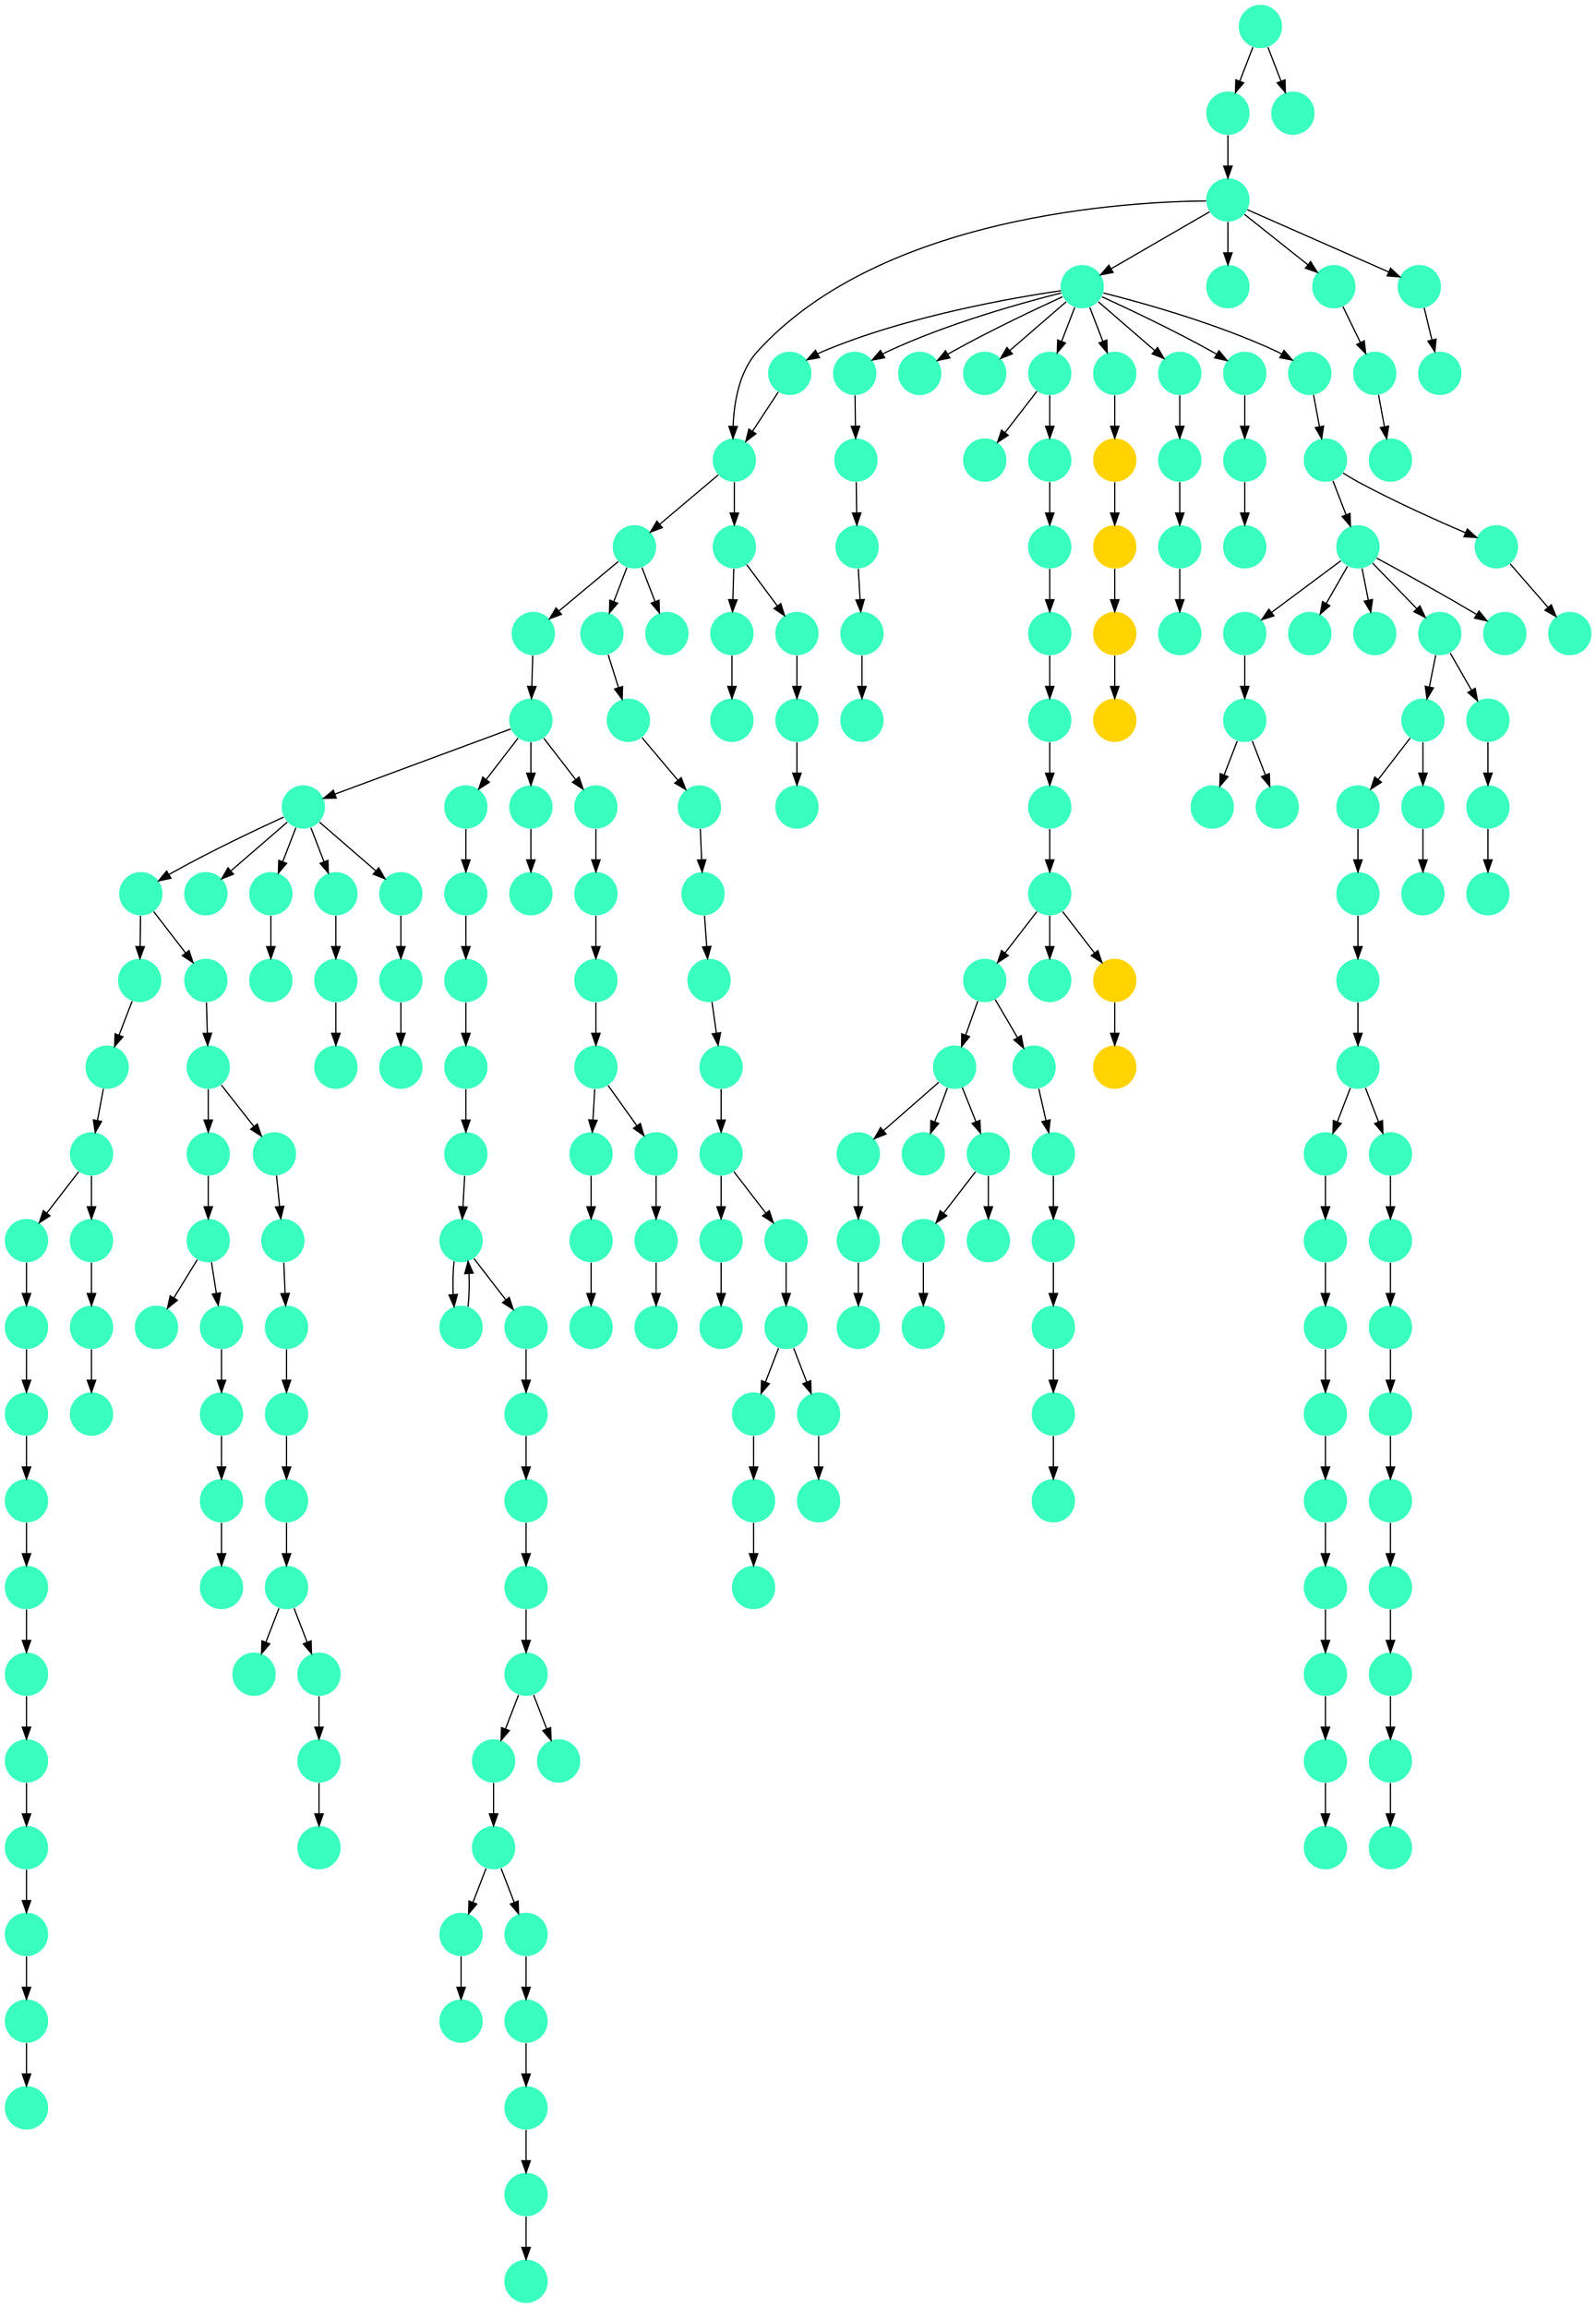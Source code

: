 digraph{
0 [tooltip = "K", penwidth = 0, style = filled, fillcolor = "#39ffbe", shape = circle, label = ""]
1 [tooltip = "K", penwidth = 0, style = filled, fillcolor = "#39ffbe", shape = circle, label = ""]
2 [tooltip = "K", penwidth = 0, style = filled, fillcolor = "#39ffbe", shape = circle, label = ""]
3 [tooltip = "K", penwidth = 0, style = filled, fillcolor = "#39ffbe", shape = circle, label = ""]
4 [tooltip = "Q", penwidth = 0, style = filled, fillcolor = "#ffd300", shape = circle, label = ""]
5 [tooltip = "K", penwidth = 0, style = filled, fillcolor = "#39ffbe", shape = circle, label = ""]
6 [tooltip = "K", penwidth = 0, style = filled, fillcolor = "#39ffbe", shape = circle, label = ""]
7 [tooltip = "K", penwidth = 0, style = filled, fillcolor = "#39ffbe", shape = circle, label = ""]
8 [tooltip = "K", penwidth = 0, style = filled, fillcolor = "#39ffbe", shape = circle, label = ""]
9 [tooltip = "K", penwidth = 0, style = filled, fillcolor = "#39ffbe", shape = circle, label = ""]
10 [tooltip = "K", penwidth = 0, style = filled, fillcolor = "#39ffbe", shape = circle, label = ""]
11 [tooltip = "K", penwidth = 0, style = filled, fillcolor = "#39ffbe", shape = circle, label = ""]
12 [tooltip = "K", penwidth = 0, style = filled, fillcolor = "#39ffbe", shape = circle, label = ""]
13 [tooltip = "K", penwidth = 0, style = filled, fillcolor = "#39ffbe", shape = circle, label = ""]
14 [tooltip = "K", penwidth = 0, style = filled, fillcolor = "#39ffbe", shape = circle, label = ""]
15 [tooltip = "Q", penwidth = 0, style = filled, fillcolor = "#ffd300", shape = circle, label = ""]
16 [tooltip = "K", penwidth = 0, style = filled, fillcolor = "#39ffbe", shape = circle, label = ""]
17 [tooltip = "K", penwidth = 0, style = filled, fillcolor = "#39ffbe", shape = circle, label = ""]
18 [tooltip = "K", penwidth = 0, style = filled, fillcolor = "#39ffbe", shape = circle, label = ""]
19 [tooltip = "K", penwidth = 0, style = filled, fillcolor = "#39ffbe", shape = circle, label = ""]
20 [tooltip = "K", penwidth = 0, style = filled, fillcolor = "#39ffbe", shape = circle, label = ""]
21 [tooltip = "K", penwidth = 0, style = filled, fillcolor = "#39ffbe", shape = circle, label = ""]
22 [tooltip = "K", penwidth = 0, style = filled, fillcolor = "#39ffbe", shape = circle, label = ""]
23 [tooltip = "K", penwidth = 0, style = filled, fillcolor = "#39ffbe", shape = circle, label = ""]
24 [tooltip = "K", penwidth = 0, style = filled, fillcolor = "#39ffbe", shape = circle, label = ""]
25 [tooltip = "K", penwidth = 0, style = filled, fillcolor = "#39ffbe", shape = circle, label = ""]
26 [tooltip = "K", penwidth = 0, style = filled, fillcolor = "#39ffbe", shape = circle, label = ""]
27 [tooltip = "K", penwidth = 0, style = filled, fillcolor = "#39ffbe", shape = circle, label = ""]
28 [tooltip = "K", penwidth = 0, style = filled, fillcolor = "#39ffbe", shape = circle, label = ""]
29 [tooltip = "K", penwidth = 0, style = filled, fillcolor = "#39ffbe", shape = circle, label = ""]
30 [tooltip = "K", penwidth = 0, style = filled, fillcolor = "#39ffbe", shape = circle, label = ""]
31 [tooltip = "K", penwidth = 0, style = filled, fillcolor = "#39ffbe", shape = circle, label = ""]
32 [tooltip = "K", penwidth = 0, style = filled, fillcolor = "#39ffbe", shape = circle, label = ""]
33 [tooltip = "K", penwidth = 0, style = filled, fillcolor = "#39ffbe", shape = circle, label = ""]
34 [tooltip = "K", penwidth = 0, style = filled, fillcolor = "#39ffbe", shape = circle, label = ""]
35 [tooltip = "K", penwidth = 0, style = filled, fillcolor = "#39ffbe", shape = circle, label = ""]
36 [tooltip = "K", penwidth = 0, style = filled, fillcolor = "#39ffbe", shape = circle, label = ""]
37 [tooltip = "K", penwidth = 0, style = filled, fillcolor = "#39ffbe", shape = circle, label = ""]
38 [tooltip = "K", penwidth = 0, style = filled, fillcolor = "#39ffbe", shape = circle, label = ""]
39 [tooltip = "K", penwidth = 0, style = filled, fillcolor = "#39ffbe", shape = circle, label = ""]
40 [tooltip = "K", penwidth = 0, style = filled, fillcolor = "#39ffbe", shape = circle, label = ""]
41 [tooltip = "K", penwidth = 0, style = filled, fillcolor = "#39ffbe", shape = circle, label = ""]
42 [tooltip = "K", penwidth = 0, style = filled, fillcolor = "#39ffbe", shape = circle, label = ""]
43 [tooltip = "K", penwidth = 0, style = filled, fillcolor = "#39ffbe", shape = circle, label = ""]
44 [tooltip = "K", penwidth = 0, style = filled, fillcolor = "#39ffbe", shape = circle, label = ""]
45 [tooltip = "K", penwidth = 0, style = filled, fillcolor = "#39ffbe", shape = circle, label = ""]
46 [tooltip = "K", penwidth = 0, style = filled, fillcolor = "#39ffbe", shape = circle, label = ""]
47 [tooltip = "K", penwidth = 0, style = filled, fillcolor = "#39ffbe", shape = circle, label = ""]
48 [tooltip = "K", penwidth = 0, style = filled, fillcolor = "#39ffbe", shape = circle, label = ""]
49 [tooltip = "K", penwidth = 0, style = filled, fillcolor = "#39ffbe", shape = circle, label = ""]
50 [tooltip = "K", penwidth = 0, style = filled, fillcolor = "#39ffbe", shape = circle, label = ""]
51 [tooltip = "K", penwidth = 0, style = filled, fillcolor = "#39ffbe", shape = circle, label = ""]
52 [tooltip = "K", penwidth = 0, style = filled, fillcolor = "#39ffbe", shape = circle, label = ""]
53 [tooltip = "K", penwidth = 0, style = filled, fillcolor = "#39ffbe", shape = circle, label = ""]
54 [tooltip = "K", penwidth = 0, style = filled, fillcolor = "#39ffbe", shape = circle, label = ""]
55 [tooltip = "K", penwidth = 0, style = filled, fillcolor = "#39ffbe", shape = circle, label = ""]
56 [tooltip = "K", penwidth = 0, style = filled, fillcolor = "#39ffbe", shape = circle, label = ""]
57 [tooltip = "K", penwidth = 0, style = filled, fillcolor = "#39ffbe", shape = circle, label = ""]
58 [tooltip = "K", penwidth = 0, style = filled, fillcolor = "#39ffbe", shape = circle, label = ""]
59 [tooltip = "K", penwidth = 0, style = filled, fillcolor = "#39ffbe", shape = circle, label = ""]
60 [tooltip = "K", penwidth = 0, style = filled, fillcolor = "#39ffbe", shape = circle, label = ""]
61 [tooltip = "K", penwidth = 0, style = filled, fillcolor = "#39ffbe", shape = circle, label = ""]
62 [tooltip = "K", penwidth = 0, style = filled, fillcolor = "#39ffbe", shape = circle, label = ""]
63 [tooltip = "K", penwidth = 0, style = filled, fillcolor = "#39ffbe", shape = circle, label = ""]
64 [tooltip = "K", penwidth = 0, style = filled, fillcolor = "#39ffbe", shape = circle, label = ""]
65 [tooltip = "K", penwidth = 0, style = filled, fillcolor = "#39ffbe", shape = circle, label = ""]
66 [tooltip = "K", penwidth = 0, style = filled, fillcolor = "#39ffbe", shape = circle, label = ""]
67 [tooltip = "K", penwidth = 0, style = filled, fillcolor = "#39ffbe", shape = circle, label = ""]
68 [tooltip = "K", penwidth = 0, style = filled, fillcolor = "#39ffbe", shape = circle, label = ""]
69 [tooltip = "K", penwidth = 0, style = filled, fillcolor = "#39ffbe", shape = circle, label = ""]
70 [tooltip = "K", penwidth = 0, style = filled, fillcolor = "#39ffbe", shape = circle, label = ""]
71 [tooltip = "K", penwidth = 0, style = filled, fillcolor = "#39ffbe", shape = circle, label = ""]
72 [tooltip = "K", penwidth = 0, style = filled, fillcolor = "#39ffbe", shape = circle, label = ""]
73 [tooltip = "K", penwidth = 0, style = filled, fillcolor = "#39ffbe", shape = circle, label = ""]
74 [tooltip = "K", penwidth = 0, style = filled, fillcolor = "#39ffbe", shape = circle, label = ""]
75 [tooltip = "K", penwidth = 0, style = filled, fillcolor = "#39ffbe", shape = circle, label = ""]
76 [tooltip = "Q", penwidth = 0, style = filled, fillcolor = "#ffd300", shape = circle, label = ""]
77 [tooltip = "K", penwidth = 0, style = filled, fillcolor = "#39ffbe", shape = circle, label = ""]
78 [tooltip = "K", penwidth = 0, style = filled, fillcolor = "#39ffbe", shape = circle, label = ""]
79 [tooltip = "K", penwidth = 0, style = filled, fillcolor = "#39ffbe", shape = circle, label = ""]
80 [tooltip = "K", penwidth = 0, style = filled, fillcolor = "#39ffbe", shape = circle, label = ""]
81 [tooltip = "K", penwidth = 0, style = filled, fillcolor = "#39ffbe", shape = circle, label = ""]
82 [tooltip = "K", penwidth = 0, style = filled, fillcolor = "#39ffbe", shape = circle, label = ""]
83 [tooltip = "K", penwidth = 0, style = filled, fillcolor = "#39ffbe", shape = circle, label = ""]
84 [tooltip = "K", penwidth = 0, style = filled, fillcolor = "#39ffbe", shape = circle, label = ""]
85 [tooltip = "K", penwidth = 0, style = filled, fillcolor = "#39ffbe", shape = circle, label = ""]
86 [tooltip = "K", penwidth = 0, style = filled, fillcolor = "#39ffbe", shape = circle, label = ""]
87 [tooltip = "K", penwidth = 0, style = filled, fillcolor = "#39ffbe", shape = circle, label = ""]
88 [tooltip = "K", penwidth = 0, style = filled, fillcolor = "#39ffbe", shape = circle, label = ""]
89 [tooltip = "K", penwidth = 0, style = filled, fillcolor = "#39ffbe", shape = circle, label = ""]
90 [tooltip = "K", penwidth = 0, style = filled, fillcolor = "#39ffbe", shape = circle, label = ""]
91 [tooltip = "K", penwidth = 0, style = filled, fillcolor = "#39ffbe", shape = circle, label = ""]
92 [tooltip = "K", penwidth = 0, style = filled, fillcolor = "#39ffbe", shape = circle, label = ""]
93 [tooltip = "K", penwidth = 0, style = filled, fillcolor = "#39ffbe", shape = circle, label = ""]
94 [tooltip = "K", penwidth = 0, style = filled, fillcolor = "#39ffbe", shape = circle, label = ""]
95 [tooltip = "K", penwidth = 0, style = filled, fillcolor = "#39ffbe", shape = circle, label = ""]
96 [tooltip = "K", penwidth = 0, style = filled, fillcolor = "#39ffbe", shape = circle, label = ""]
97 [tooltip = "K", penwidth = 0, style = filled, fillcolor = "#39ffbe", shape = circle, label = ""]
98 [tooltip = "K", penwidth = 0, style = filled, fillcolor = "#39ffbe", shape = circle, label = ""]
99 [tooltip = "K", penwidth = 0, style = filled, fillcolor = "#39ffbe", shape = circle, label = ""]
100 [tooltip = "K", penwidth = 0, style = filled, fillcolor = "#39ffbe", shape = circle, label = ""]
101 [tooltip = "K", penwidth = 0, style = filled, fillcolor = "#39ffbe", shape = circle, label = ""]
102 [tooltip = "K", penwidth = 0, style = filled, fillcolor = "#39ffbe", shape = circle, label = ""]
103 [tooltip = "K", penwidth = 0, style = filled, fillcolor = "#39ffbe", shape = circle, label = ""]
104 [tooltip = "K", penwidth = 0, style = filled, fillcolor = "#39ffbe", shape = circle, label = ""]
105 [tooltip = "Q", penwidth = 0, style = filled, fillcolor = "#ffd300", shape = circle, label = ""]
106 [tooltip = "K", penwidth = 0, style = filled, fillcolor = "#39ffbe", shape = circle, label = ""]
107 [tooltip = "K", penwidth = 0, style = filled, fillcolor = "#39ffbe", shape = circle, label = ""]
108 [tooltip = "K", penwidth = 0, style = filled, fillcolor = "#39ffbe", shape = circle, label = ""]
109 [tooltip = "Q", penwidth = 0, style = filled, fillcolor = "#ffd300", shape = circle, label = ""]
110 [tooltip = "K", penwidth = 0, style = filled, fillcolor = "#39ffbe", shape = circle, label = ""]
111 [tooltip = "K", penwidth = 0, style = filled, fillcolor = "#39ffbe", shape = circle, label = ""]
112 [tooltip = "K", penwidth = 0, style = filled, fillcolor = "#39ffbe", shape = circle, label = ""]
113 [tooltip = "Q", penwidth = 0, style = filled, fillcolor = "#ffd300", shape = circle, label = ""]
114 [tooltip = "K", penwidth = 0, style = filled, fillcolor = "#39ffbe", shape = circle, label = ""]
115 [tooltip = "K", penwidth = 0, style = filled, fillcolor = "#39ffbe", shape = circle, label = ""]
116 [tooltip = "K", penwidth = 0, style = filled, fillcolor = "#39ffbe", shape = circle, label = ""]
117 [tooltip = "K", penwidth = 0, style = filled, fillcolor = "#39ffbe", shape = circle, label = ""]
118 [tooltip = "K", penwidth = 0, style = filled, fillcolor = "#39ffbe", shape = circle, label = ""]
119 [tooltip = "K", penwidth = 0, style = filled, fillcolor = "#39ffbe", shape = circle, label = ""]
120 [tooltip = "K", penwidth = 0, style = filled, fillcolor = "#39ffbe", shape = circle, label = ""]
121 [tooltip = "K", penwidth = 0, style = filled, fillcolor = "#39ffbe", shape = circle, label = ""]
122 [tooltip = "K", penwidth = 0, style = filled, fillcolor = "#39ffbe", shape = circle, label = ""]
123 [tooltip = "K", penwidth = 0, style = filled, fillcolor = "#39ffbe", shape = circle, label = ""]
124 [tooltip = "K", penwidth = 0, style = filled, fillcolor = "#39ffbe", shape = circle, label = ""]
125 [tooltip = "K", penwidth = 0, style = filled, fillcolor = "#39ffbe", shape = circle, label = ""]
126 [tooltip = "K", penwidth = 0, style = filled, fillcolor = "#39ffbe", shape = circle, label = ""]
127 [tooltip = "K", penwidth = 0, style = filled, fillcolor = "#39ffbe", shape = circle, label = ""]
128 [tooltip = "K", penwidth = 0, style = filled, fillcolor = "#39ffbe", shape = circle, label = ""]
129 [tooltip = "K", penwidth = 0, style = filled, fillcolor = "#39ffbe", shape = circle, label = ""]
130 [tooltip = "K", penwidth = 0, style = filled, fillcolor = "#39ffbe", shape = circle, label = ""]
131 [tooltip = "K", penwidth = 0, style = filled, fillcolor = "#39ffbe", shape = circle, label = ""]
132 [tooltip = "K", penwidth = 0, style = filled, fillcolor = "#39ffbe", shape = circle, label = ""]
133 [tooltip = "K", penwidth = 0, style = filled, fillcolor = "#39ffbe", shape = circle, label = ""]
134 [tooltip = "K", penwidth = 0, style = filled, fillcolor = "#39ffbe", shape = circle, label = ""]
135 [tooltip = "K", penwidth = 0, style = filled, fillcolor = "#39ffbe", shape = circle, label = ""]
136 [tooltip = "K", penwidth = 0, style = filled, fillcolor = "#39ffbe", shape = circle, label = ""]
137 [tooltip = "K", penwidth = 0, style = filled, fillcolor = "#39ffbe", shape = circle, label = ""]
138 [tooltip = "K", penwidth = 0, style = filled, fillcolor = "#39ffbe", shape = circle, label = ""]
139 [tooltip = "K", penwidth = 0, style = filled, fillcolor = "#39ffbe", shape = circle, label = ""]
140 [tooltip = "K", penwidth = 0, style = filled, fillcolor = "#39ffbe", shape = circle, label = ""]
141 [tooltip = "K", penwidth = 0, style = filled, fillcolor = "#39ffbe", shape = circle, label = ""]
142 [tooltip = "K", penwidth = 0, style = filled, fillcolor = "#39ffbe", shape = circle, label = ""]
143 [tooltip = "K", penwidth = 0, style = filled, fillcolor = "#39ffbe", shape = circle, label = ""]
144 [tooltip = "K", penwidth = 0, style = filled, fillcolor = "#39ffbe", shape = circle, label = ""]
145 [tooltip = "K", penwidth = 0, style = filled, fillcolor = "#39ffbe", shape = circle, label = ""]
146 [tooltip = "K", penwidth = 0, style = filled, fillcolor = "#39ffbe", shape = circle, label = ""]
147 [tooltip = "K", penwidth = 0, style = filled, fillcolor = "#39ffbe", shape = circle, label = ""]
148 [tooltip = "K", penwidth = 0, style = filled, fillcolor = "#39ffbe", shape = circle, label = ""]
149 [tooltip = "K", penwidth = 0, style = filled, fillcolor = "#39ffbe", shape = circle, label = ""]
150 [tooltip = "K", penwidth = 0, style = filled, fillcolor = "#39ffbe", shape = circle, label = ""]
151 [tooltip = "K", penwidth = 0, style = filled, fillcolor = "#39ffbe", shape = circle, label = ""]
152 [tooltip = "K", penwidth = 0, style = filled, fillcolor = "#39ffbe", shape = circle, label = ""]
153 [tooltip = "K", penwidth = 0, style = filled, fillcolor = "#39ffbe", shape = circle, label = ""]
154 [tooltip = "K", penwidth = 0, style = filled, fillcolor = "#39ffbe", shape = circle, label = ""]
155 [tooltip = "K", penwidth = 0, style = filled, fillcolor = "#39ffbe", shape = circle, label = ""]
156 [tooltip = "K", penwidth = 0, style = filled, fillcolor = "#39ffbe", shape = circle, label = ""]
157 [tooltip = "K", penwidth = 0, style = filled, fillcolor = "#39ffbe", shape = circle, label = ""]
158 [tooltip = "K", penwidth = 0, style = filled, fillcolor = "#39ffbe", shape = circle, label = ""]
159 [tooltip = "K", penwidth = 0, style = filled, fillcolor = "#39ffbe", shape = circle, label = ""]
160 [tooltip = "K", penwidth = 0, style = filled, fillcolor = "#39ffbe", shape = circle, label = ""]
161 [tooltip = "K", penwidth = 0, style = filled, fillcolor = "#39ffbe", shape = circle, label = ""]
162 [tooltip = "K", penwidth = 0, style = filled, fillcolor = "#39ffbe", shape = circle, label = ""]
163 [tooltip = "K", penwidth = 0, style = filled, fillcolor = "#39ffbe", shape = circle, label = ""]
164 [tooltip = "K", penwidth = 0, style = filled, fillcolor = "#39ffbe", shape = circle, label = ""]
165 [tooltip = "K", penwidth = 0, style = filled, fillcolor = "#39ffbe", shape = circle, label = ""]
166 [tooltip = "K", penwidth = 0, style = filled, fillcolor = "#39ffbe", shape = circle, label = ""]
167 [tooltip = "K", penwidth = 0, style = filled, fillcolor = "#39ffbe", shape = circle, label = ""]
168 [tooltip = "K", penwidth = 0, style = filled, fillcolor = "#39ffbe", shape = circle, label = ""]
169 [tooltip = "K", penwidth = 0, style = filled, fillcolor = "#39ffbe", shape = circle, label = ""]
170 [tooltip = "K", penwidth = 0, style = filled, fillcolor = "#39ffbe", shape = circle, label = ""]
171 [tooltip = "K", penwidth = 0, style = filled, fillcolor = "#39ffbe", shape = circle, label = ""]
172 [tooltip = "K", penwidth = 0, style = filled, fillcolor = "#39ffbe", shape = circle, label = ""]
173 [tooltip = "K", penwidth = 0, style = filled, fillcolor = "#39ffbe", shape = circle, label = ""]
174 [tooltip = "K", penwidth = 0, style = filled, fillcolor = "#39ffbe", shape = circle, label = ""]
175 [tooltip = "K", penwidth = 0, style = filled, fillcolor = "#39ffbe", shape = circle, label = ""]
176 [tooltip = "K", penwidth = 0, style = filled, fillcolor = "#39ffbe", shape = circle, label = ""]
177 [tooltip = "K", penwidth = 0, style = filled, fillcolor = "#39ffbe", shape = circle, label = ""]
178 [tooltip = "K", penwidth = 0, style = filled, fillcolor = "#39ffbe", shape = circle, label = ""]
179 [tooltip = "K", penwidth = 0, style = filled, fillcolor = "#39ffbe", shape = circle, label = ""]
180 [tooltip = "K", penwidth = 0, style = filled, fillcolor = "#39ffbe", shape = circle, label = ""]
181 [tooltip = "K", penwidth = 0, style = filled, fillcolor = "#39ffbe", shape = circle, label = ""]
182 [tooltip = "K", penwidth = 0, style = filled, fillcolor = "#39ffbe", shape = circle, label = ""]
183 [tooltip = "K", penwidth = 0, style = filled, fillcolor = "#39ffbe", shape = circle, label = ""]
184 [tooltip = "K", penwidth = 0, style = filled, fillcolor = "#39ffbe", shape = circle, label = ""]
185 [tooltip = "K", penwidth = 0, style = filled, fillcolor = "#39ffbe", shape = circle, label = ""]
186 [tooltip = "K", penwidth = 0, style = filled, fillcolor = "#39ffbe", shape = circle, label = ""]
187 [tooltip = "K", penwidth = 0, style = filled, fillcolor = "#39ffbe", shape = circle, label = ""]
188 [tooltip = "K", penwidth = 0, style = filled, fillcolor = "#39ffbe", shape = circle, label = ""]
189 [tooltip = "K", penwidth = 0, style = filled, fillcolor = "#39ffbe", shape = circle, label = ""]
190 [tooltip = "K", penwidth = 0, style = filled, fillcolor = "#39ffbe", shape = circle, label = ""]
191 [tooltip = "K", penwidth = 0, style = filled, fillcolor = "#39ffbe", shape = circle, label = ""]
192 [tooltip = "K", penwidth = 0, style = filled, fillcolor = "#39ffbe", shape = circle, label = ""]
193 [tooltip = "K", penwidth = 0, style = filled, fillcolor = "#39ffbe", shape = circle, label = ""]
194 [tooltip = "K", penwidth = 0, style = filled, fillcolor = "#39ffbe", shape = circle, label = ""]
195 [tooltip = "K", penwidth = 0, style = filled, fillcolor = "#39ffbe", shape = circle, label = ""]
196 [tooltip = "K", penwidth = 0, style = filled, fillcolor = "#39ffbe", shape = circle, label = ""]
197 [tooltip = "K", penwidth = 0, style = filled, fillcolor = "#39ffbe", shape = circle, label = ""]
198 [tooltip = "K", penwidth = 0, style = filled, fillcolor = "#39ffbe", shape = circle, label = ""]
199 [tooltip = "K", penwidth = 0, style = filled, fillcolor = "#39ffbe", shape = circle, label = ""]
200 [tooltip = "K", penwidth = 0, style = filled, fillcolor = "#39ffbe", shape = circle, label = ""]
201 [tooltip = "K", penwidth = 0, style = filled, fillcolor = "#39ffbe", shape = circle, label = ""]
202 [tooltip = "K", penwidth = 0, style = filled, fillcolor = "#39ffbe", shape = circle, label = ""]
203 [tooltip = "K", penwidth = 0, style = filled, fillcolor = "#39ffbe", shape = circle, label = ""]
204 [tooltip = "K", penwidth = 0, style = filled, fillcolor = "#39ffbe", shape = circle, label = ""]
205 [tooltip = "K", penwidth = 0, style = filled, fillcolor = "#39ffbe", shape = circle, label = ""]
206 [tooltip = "K", penwidth = 0, style = filled, fillcolor = "#39ffbe", shape = circle, label = ""]
92 -> 82
158 -> 154
202 -> 203
71 -> 111
58 -> 120
125 -> 126
97 -> 109
201 -> 200
206 -> 205
84 -> 94
53 -> 169
54 -> 41
197 -> 38
146 -> 147
135 -> 139
143 -> 142
174 -> 189
190 -> 192
77 -> 63
29 -> 146
72 -> 96
156 -> 157
73 -> 75
134 -> 156
131 -> 144
162 -> 164
182 -> 181
80 -> 177
28 -> 31
59 -> 97
85 -> 90
59 -> 22
36 -> 50
78 -> 70
78 -> 59
59 -> 71
49 -> 35
107 -> 91
20 -> 19
157 -> 153
49 -> 48
183 -> 184
188 -> 190
59 -> 151
68 -> 70
173 -> 174
38 -> 168
4 -> 15
62 -> 113
50 -> 28
176 -> 175
134 -> 201
160 -> 158
41 -> 197
51 -> 33
164 -> 161
73 -> 57
21 -> 24
12 -> 8
154 -> 152
33 -> 56
58 -> 110
91 -> 79
144 -> 130
23 -> 3
39 -> 30
153 -> 155
145 -> 128
77 -> 72
62 -> 54
69 -> 37
191 -> 188
101 -> 95
122 -> 26
17 -> 11
129 -> 133
125 -> 87
94 -> 83
58 -> 77
54 -> 170
123 -> 122
42 -> 39
6 -> 13
122 -> 119
169 -> 163
124 -> 118
142 -> 134
35 -> 49
87 -> 78
77 -> 103
81 -> 108
78 -> 99
155 -> 159
1 -> 0
147 -> 148
186 -> 185
135 -> 137
44 -> 21
137 -> 141
140 -> 143
139 -> 145
119 -> 124
104 -> 85
44 -> 51
73 -> 61
110 -> 93
20 -> 16
59 -> 60
55 -> 36
71 -> 67
77 -> 44
129 -> 131
200 -> 199
28 -> 29
194 -> 193
77 -> 81
167 -> 165
78 -> 64
113 -> 76
52 -> 40
58 -> 112
14 -> 9
114 -> 62
62 -> 88
103 -> 100
111 -> 101
19 -> 17
89 -> 114
100 -> 65
108 -> 102
22 -> 14
120 -> 121
80 -> 86
59 -> 106
59 -> 196
106 -> 117
161 -> 167
199 -> 206
39 -> 53
195 -> 194
41 -> 187
95 -> 89
129 -> 132
99 -> 43
192 -> 171
121 -> 123
116 -> 115
179 -> 45
177 -> 176
188 -> 172
205 -> 202
196 -> 195
9 -> 27
189 -> 191
13 -> 5
78 -> 179
90 -> 107
163 -> 166
129 -> 135
33 -> 42
109 -> 105
61 -> 58
137 -> 140
74 -> 66
70 -> 73
26 -> 52
16 -> 2
48 -> 55
57 -> 104
159 -> 160
18 -> 23
181 -> 180
82 -> 69
144 -> 138
146 -> 162
8 -> 1
5 -> 12
195 -> 129
204 -> 198
59 -> 34
151 -> 149
59 -> 68
82 -> 18
117 -> 116
41 -> 46
112 -> 98
79 -> 74
2 -> 10
43 -> 32
86 -> 178
56 -> 173
83 -> 49
184 -> 182
141 -> 127
203 -> 204
24 -> 20
11 -> 25
149 -> 150
93 -> 84
25 -> 6
46 -> 186
79 -> 92
27 -> 7
129 -> 136
197 -> 47
105 -> 4
170 -> 183
70 -> 80
}
